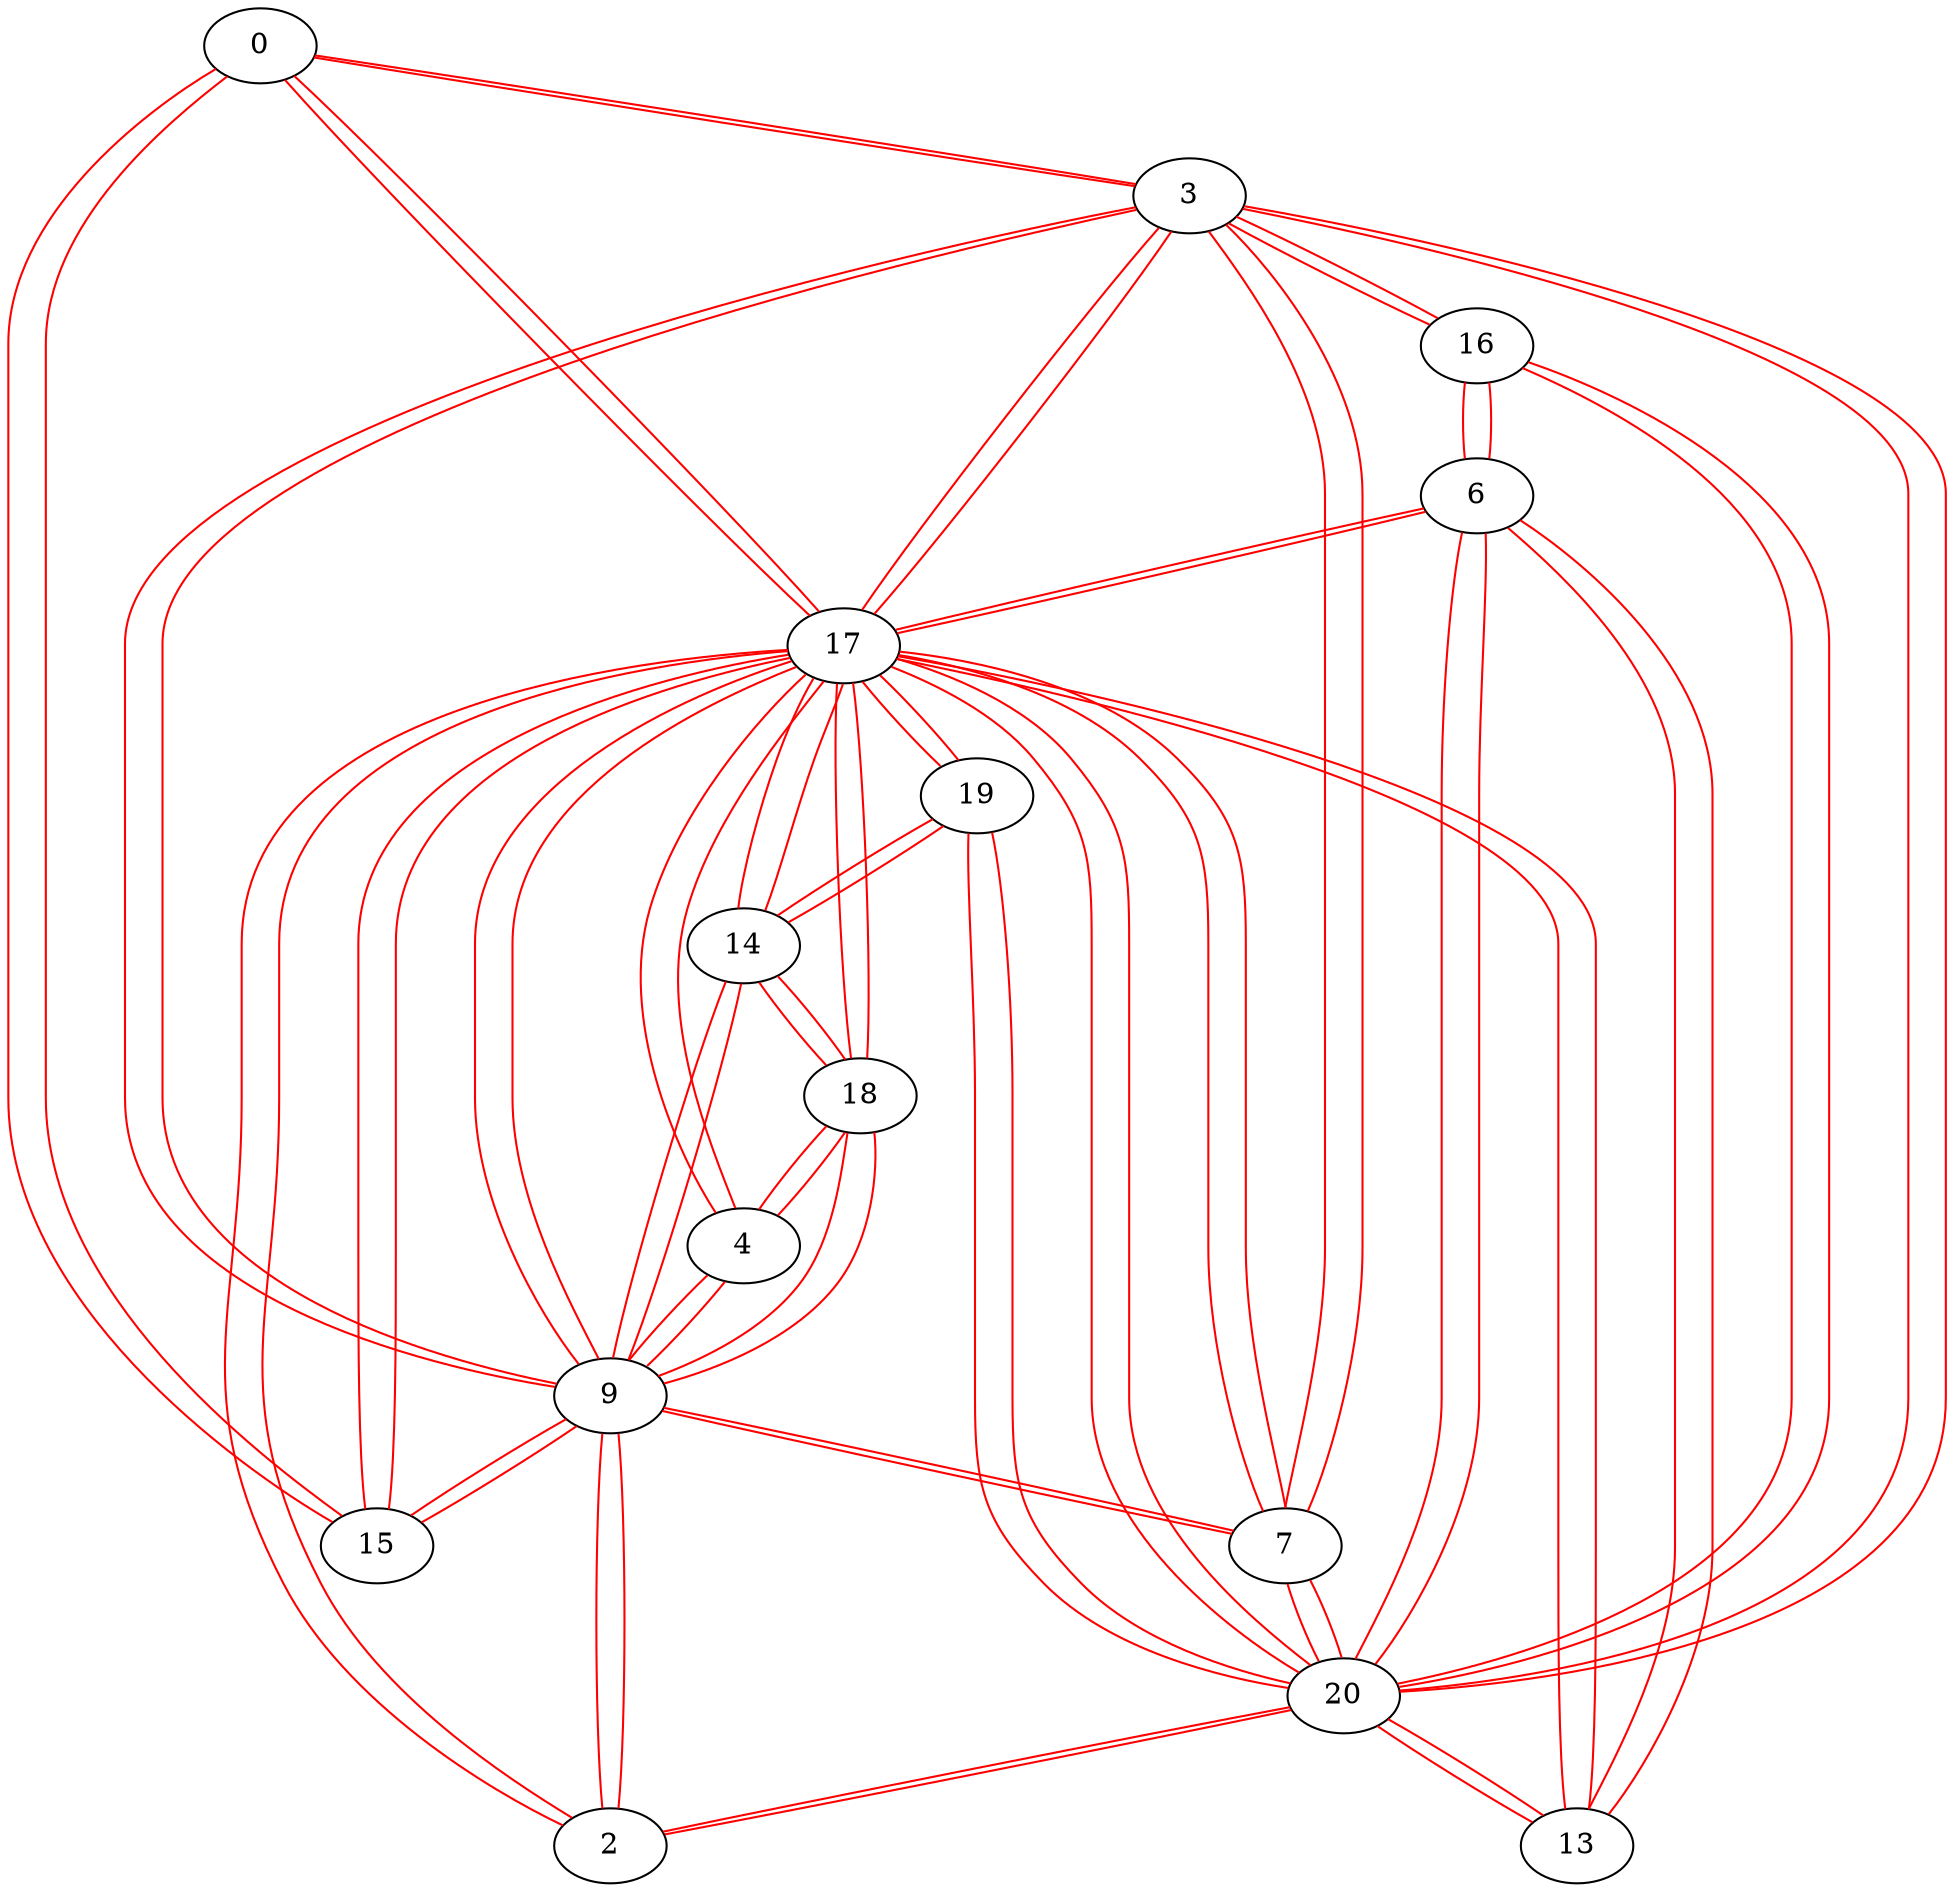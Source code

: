 graph{
0 -- 3 [color=red];
0 -- 15 [color=red];
0 -- 17 [color=red];
2 -- 9 [color=red];
2 -- 17 [color=red];
2 -- 20 [color=red];
3 -- 0 [color=red];
3 -- 7 [color=red];
3 -- 9 [color=red];
3 -- 16 [color=red];
3 -- 17 [color=red];
3 -- 20 [color=red];
4 -- 9 [color=red];
4 -- 17 [color=red];
4 -- 18 [color=red];
6 -- 13 [color=red];
6 -- 16 [color=red];
6 -- 17 [color=red];
6 -- 20 [color=red];
7 -- 3 [color=red];
7 -- 9 [color=red];
7 -- 17 [color=red];
7 -- 20 [color=red];
9 -- 2 [color=red];
9 -- 3 [color=red];
9 -- 4 [color=red];
9 -- 7 [color=red];
9 -- 14 [color=red];
9 -- 15 [color=red];
9 -- 17 [color=red];
9 -- 18 [color=red];
13 -- 6 [color=red];
13 -- 17 [color=red];
13 -- 20 [color=red];
14 -- 9 [color=red];
14 -- 17 [color=red];
14 -- 18 [color=red];
14 -- 19 [color=red];
15 -- 0 [color=red];
15 -- 9 [color=red];
15 -- 17 [color=red];
16 -- 3 [color=red];
16 -- 6 [color=red];
16 -- 20 [color=red];
17 -- 0 [color=red];
17 -- 2 [color=red];
17 -- 3 [color=red];
17 -- 4 [color=red];
17 -- 6 [color=red];
17 -- 7 [color=red];
17 -- 9 [color=red];
17 -- 13 [color=red];
17 -- 14 [color=red];
17 -- 15 [color=red];
17 -- 18 [color=red];
17 -- 19 [color=red];
17 -- 20 [color=red];
18 -- 4 [color=red];
18 -- 9 [color=red];
18 -- 14 [color=red];
18 -- 17 [color=red];
19 -- 14 [color=red];
19 -- 17 [color=red];
19 -- 20 [color=red];
20 -- 2 [color=red];
20 -- 3 [color=red];
20 -- 6 [color=red];
20 -- 7 [color=red];
20 -- 13 [color=red];
20 -- 16 [color=red];
20 -- 17 [color=red];
20 -- 19 [color=red];
}

